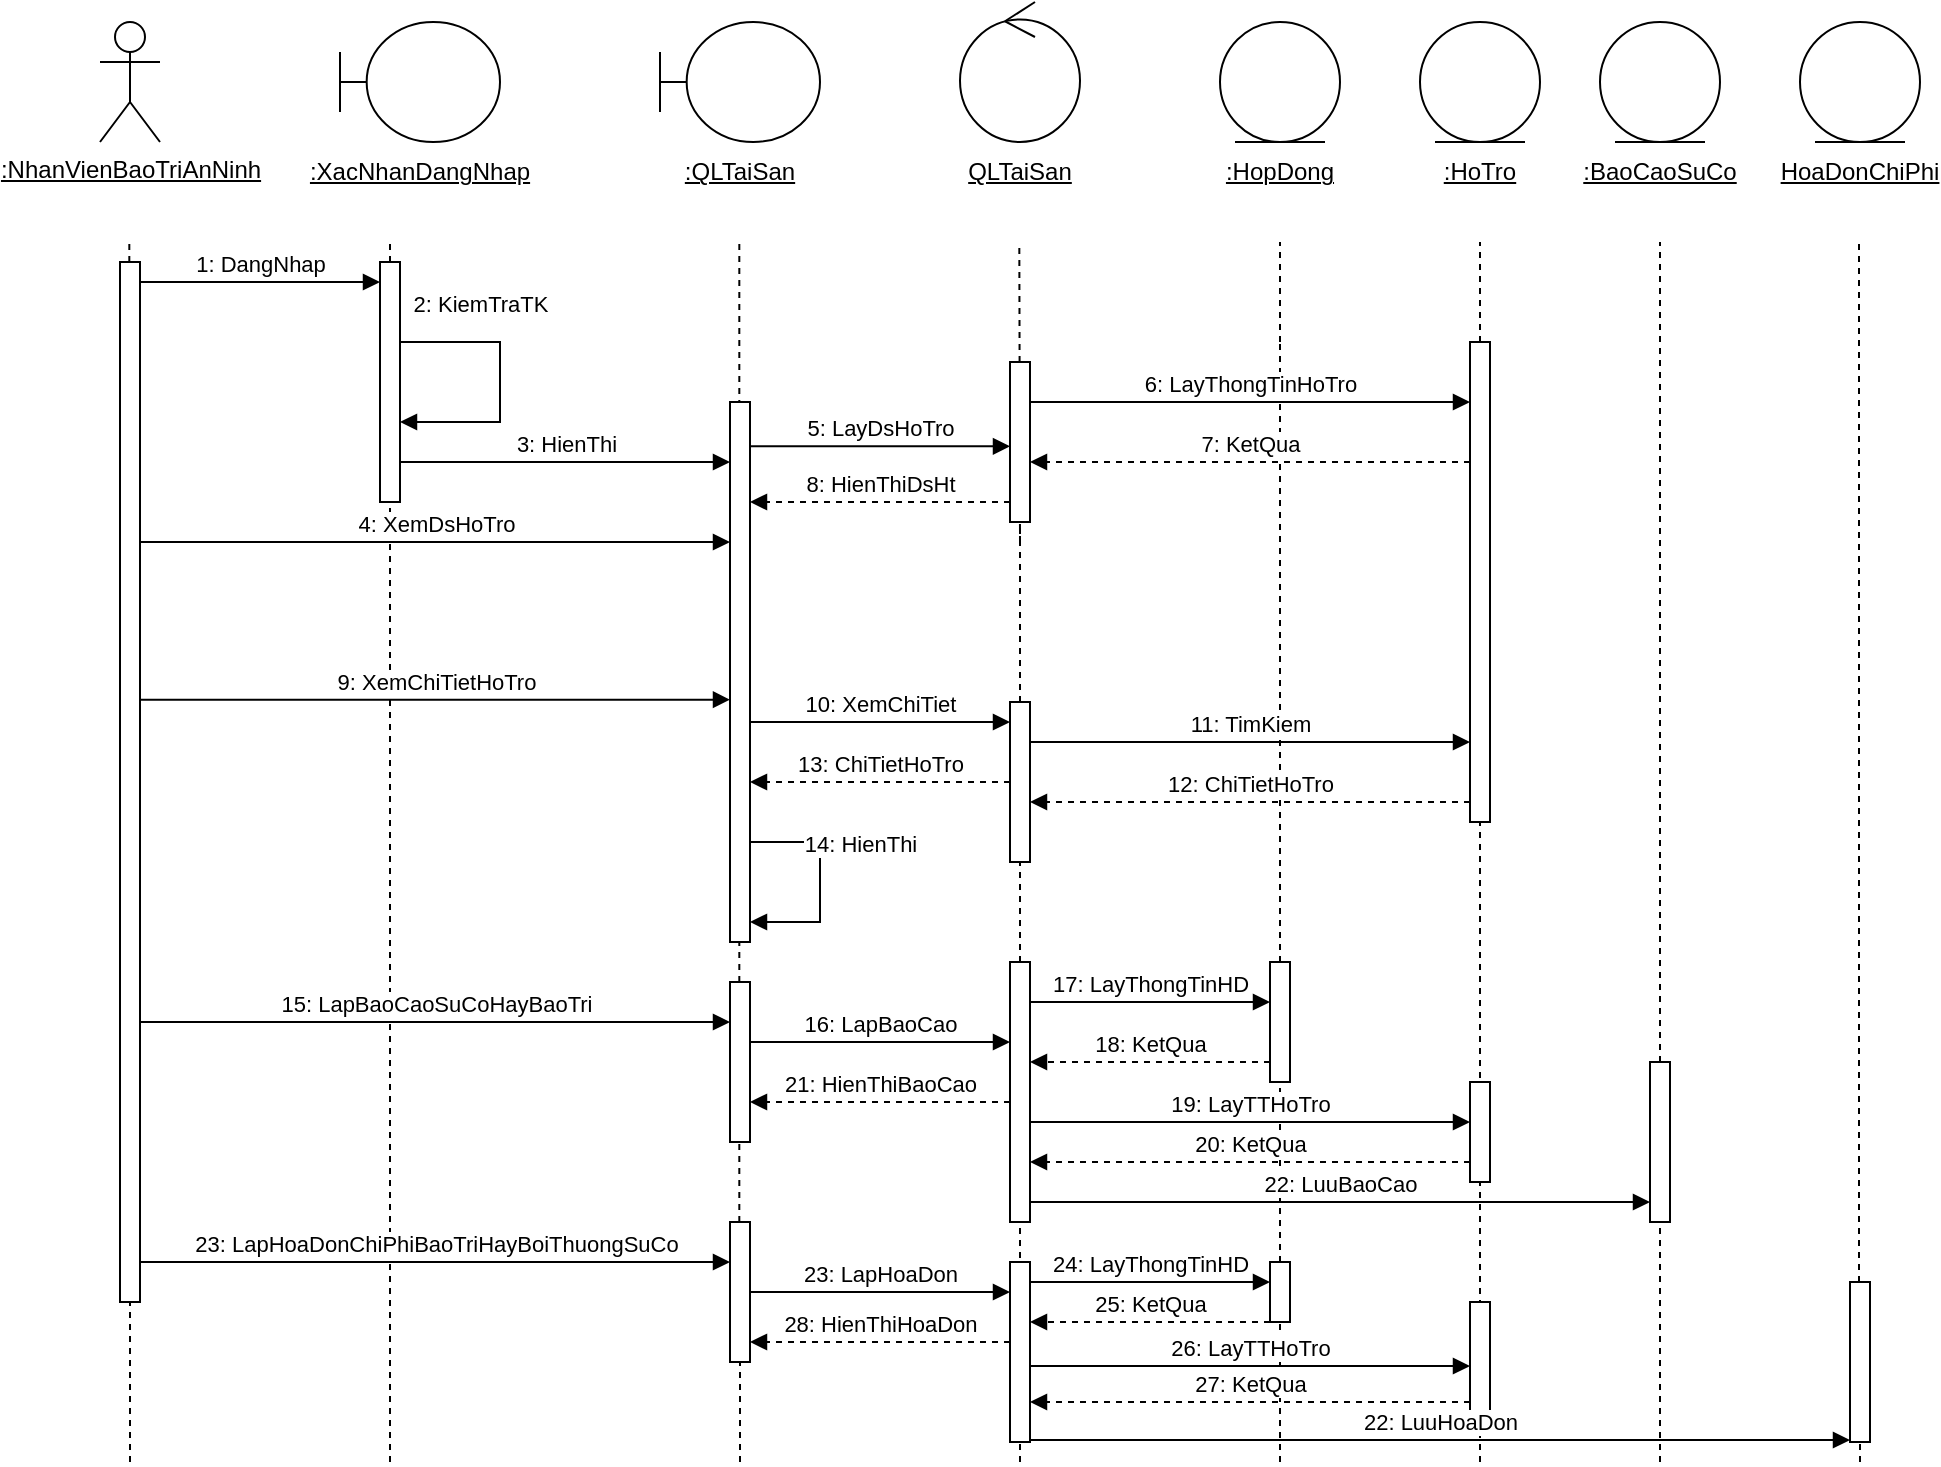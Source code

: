 <mxfile version="24.7.12">
  <diagram name="Page-1" id="13e1069c-82ec-6db2-03f1-153e76fe0fe0">
    <mxGraphModel dx="880" dy="434" grid="1" gridSize="10" guides="1" tooltips="1" connect="1" arrows="1" fold="1" page="1" pageScale="1" pageWidth="1100" pageHeight="850" background="none" math="0" shadow="0">
      <root>
        <mxCell id="0" />
        <mxCell id="1" parent="0" />
        <mxCell id="AtyGMqSUCrH6SP7c8qvr-12" value="&lt;span style=&quot;text-wrap: wrap;&quot;&gt;&lt;u&gt;:NhanVienBaoTriAnNinh&lt;/u&gt;&lt;/span&gt;" style="shape=umlActor;verticalLabelPosition=bottom;verticalAlign=top;html=1;" parent="1" vertex="1">
          <mxGeometry x="130" y="80" width="30" height="60" as="geometry" />
        </mxCell>
        <mxCell id="AtyGMqSUCrH6SP7c8qvr-15" value="" style="shape=umlBoundary;whiteSpace=wrap;html=1;" parent="1" vertex="1">
          <mxGeometry x="250" y="80" width="80" height="60" as="geometry" />
        </mxCell>
        <mxCell id="AtyGMqSUCrH6SP7c8qvr-17" value="" style="shape=umlBoundary;whiteSpace=wrap;html=1;" parent="1" vertex="1">
          <mxGeometry x="410" y="80" width="80" height="60" as="geometry" />
        </mxCell>
        <mxCell id="AtyGMqSUCrH6SP7c8qvr-18" value="" style="ellipse;shape=umlControl;whiteSpace=wrap;html=1;" parent="1" vertex="1">
          <mxGeometry x="560" y="70" width="60" height="70" as="geometry" />
        </mxCell>
        <mxCell id="AtyGMqSUCrH6SP7c8qvr-19" value="" style="ellipse;shape=umlEntity;whiteSpace=wrap;html=1;" parent="1" vertex="1">
          <mxGeometry x="690" y="80" width="60" height="60" as="geometry" />
        </mxCell>
        <mxCell id="AtyGMqSUCrH6SP7c8qvr-21" value="&lt;u&gt;:XacNhanDangNhap&lt;/u&gt;" style="text;html=1;align=center;verticalAlign=middle;whiteSpace=wrap;rounded=0;" parent="1" vertex="1">
          <mxGeometry x="260" y="140" width="60" height="30" as="geometry" />
        </mxCell>
        <mxCell id="AtyGMqSUCrH6SP7c8qvr-22" value="&lt;u&gt;:QLTaiSan&lt;/u&gt;" style="text;html=1;align=center;verticalAlign=middle;whiteSpace=wrap;rounded=0;" parent="1" vertex="1">
          <mxGeometry x="420" y="140" width="60" height="30" as="geometry" />
        </mxCell>
        <mxCell id="AtyGMqSUCrH6SP7c8qvr-24" value="&lt;u&gt;QLTaiSan&lt;/u&gt;" style="text;html=1;align=center;verticalAlign=middle;whiteSpace=wrap;rounded=0;" parent="1" vertex="1">
          <mxGeometry x="560" y="140" width="60" height="30" as="geometry" />
        </mxCell>
        <mxCell id="AtyGMqSUCrH6SP7c8qvr-25" value="&lt;u&gt;:HopDong&lt;/u&gt;" style="text;html=1;align=center;verticalAlign=middle;whiteSpace=wrap;rounded=0;" parent="1" vertex="1">
          <mxGeometry x="690" y="140" width="60" height="30" as="geometry" />
        </mxCell>
        <mxCell id="AtyGMqSUCrH6SP7c8qvr-27" value="" style="endArrow=none;dashed=1;html=1;rounded=0;" parent="1" source="AtyGMqSUCrH6SP7c8qvr-28" edge="1">
          <mxGeometry width="50" height="50" relative="1" as="geometry">
            <mxPoint x="145" y="530" as="sourcePoint" />
            <mxPoint x="144.66" y="190" as="targetPoint" />
          </mxGeometry>
        </mxCell>
        <mxCell id="AtyGMqSUCrH6SP7c8qvr-29" value="" style="endArrow=none;dashed=1;html=1;rounded=0;" parent="1" target="AtyGMqSUCrH6SP7c8qvr-28" edge="1">
          <mxGeometry width="50" height="50" relative="1" as="geometry">
            <mxPoint x="145" y="800" as="sourcePoint" />
            <mxPoint x="144.66" y="190" as="targetPoint" />
          </mxGeometry>
        </mxCell>
        <mxCell id="AtyGMqSUCrH6SP7c8qvr-28" value="" style="html=1;points=[[0,0,0,0,5],[0,1,0,0,-5],[1,0,0,0,5],[1,1,0,0,-5]];perimeter=orthogonalPerimeter;outlineConnect=0;targetShapes=umlLifeline;portConstraint=eastwest;newEdgeStyle={&quot;curved&quot;:0,&quot;rounded&quot;:0};" parent="1" vertex="1">
          <mxGeometry x="140" y="200" width="10" height="520" as="geometry" />
        </mxCell>
        <mxCell id="AtyGMqSUCrH6SP7c8qvr-31" value="" style="endArrow=none;dashed=1;html=1;rounded=0;" parent="1" source="AtyGMqSUCrH6SP7c8qvr-30" edge="1">
          <mxGeometry width="50" height="50" relative="1" as="geometry">
            <mxPoint x="280" y="520" as="sourcePoint" />
            <mxPoint x="275" y="190" as="targetPoint" />
          </mxGeometry>
        </mxCell>
        <mxCell id="AtyGMqSUCrH6SP7c8qvr-32" value="" style="endArrow=none;dashed=1;html=1;rounded=0;" parent="1" target="AtyGMqSUCrH6SP7c8qvr-30" edge="1">
          <mxGeometry width="50" height="50" relative="1" as="geometry">
            <mxPoint x="275" y="800" as="sourcePoint" />
            <mxPoint x="280" y="190" as="targetPoint" />
            <Array as="points" />
          </mxGeometry>
        </mxCell>
        <mxCell id="AtyGMqSUCrH6SP7c8qvr-30" value="" style="html=1;points=[[0,0,0,0,5],[0,1,0,0,-5],[1,0,0,0,5],[1,1,0,0,-5]];perimeter=orthogonalPerimeter;outlineConnect=0;targetShapes=umlLifeline;portConstraint=eastwest;newEdgeStyle={&quot;curved&quot;:0,&quot;rounded&quot;:0};" parent="1" vertex="1">
          <mxGeometry x="270" y="200" width="10" height="120" as="geometry" />
        </mxCell>
        <mxCell id="AtyGMqSUCrH6SP7c8qvr-33" value="" style="endArrow=none;dashed=1;html=1;rounded=0;" parent="1" source="0RbYFr9OMcQWFjXoGP7B-10" edge="1">
          <mxGeometry width="50" height="50" relative="1" as="geometry">
            <mxPoint x="450" y="760" as="sourcePoint" />
            <mxPoint x="449.66" y="190" as="targetPoint" />
          </mxGeometry>
        </mxCell>
        <mxCell id="AtyGMqSUCrH6SP7c8qvr-35" value="" style="endArrow=none;dashed=1;html=1;rounded=0;" parent="1" edge="1">
          <mxGeometry width="50" height="50" relative="1" as="geometry">
            <mxPoint x="590" y="340" as="sourcePoint" />
            <mxPoint x="589.66" y="190" as="targetPoint" />
          </mxGeometry>
        </mxCell>
        <mxCell id="AtyGMqSUCrH6SP7c8qvr-36" value="" style="endArrow=none;dashed=1;html=1;rounded=0;" parent="1" edge="1">
          <mxGeometry width="50" height="50" relative="1" as="geometry">
            <mxPoint x="720" y="240" as="sourcePoint" />
            <mxPoint x="720" y="190" as="targetPoint" />
            <Array as="points">
              <mxPoint x="720" y="230" />
            </Array>
          </mxGeometry>
        </mxCell>
        <mxCell id="AtyGMqSUCrH6SP7c8qvr-38" value="" style="endArrow=none;dashed=1;html=1;rounded=0;" parent="1" source="n2S43AshbY4P0RV788_K-32" target="7baba1c4bc27f4b0-19" edge="1">
          <mxGeometry width="50" height="50" relative="1" as="geometry">
            <mxPoint x="590" y="640" as="sourcePoint" />
            <mxPoint x="589.66" y="190" as="targetPoint" />
          </mxGeometry>
        </mxCell>
        <mxCell id="7baba1c4bc27f4b0-19" value="" style="html=1;points=[];perimeter=orthogonalPerimeter;rounded=0;shadow=0;comic=0;labelBackgroundColor=none;strokeWidth=1;fontFamily=Verdana;fontSize=12;align=center;" parent="1" vertex="1">
          <mxGeometry x="585" y="420" width="10" height="80" as="geometry" />
        </mxCell>
        <mxCell id="n2S43AshbY4P0RV788_K-4" value="1: DangNhap" style="html=1;verticalAlign=bottom;endArrow=block;curved=0;rounded=0;" parent="1" target="AtyGMqSUCrH6SP7c8qvr-30" edge="1">
          <mxGeometry width="80" relative="1" as="geometry">
            <mxPoint x="150" y="210" as="sourcePoint" />
            <mxPoint x="230" y="210" as="targetPoint" />
          </mxGeometry>
        </mxCell>
        <mxCell id="n2S43AshbY4P0RV788_K-5" value="2: KiemTraTK" style="html=1;verticalAlign=bottom;endArrow=block;curved=0;rounded=0;" parent="1" source="AtyGMqSUCrH6SP7c8qvr-30" target="AtyGMqSUCrH6SP7c8qvr-30" edge="1">
          <mxGeometry x="-0.429" y="10" width="80" relative="1" as="geometry">
            <mxPoint x="280" y="240" as="sourcePoint" />
            <mxPoint x="400" y="240" as="targetPoint" />
            <Array as="points">
              <mxPoint x="330" y="280" />
            </Array>
            <mxPoint as="offset" />
          </mxGeometry>
        </mxCell>
        <mxCell id="n2S43AshbY4P0RV788_K-6" value="" style="html=1;points=[[0,0,0,0,5],[0,1,0,0,-5],[1,0,0,0,5],[1,1,0,0,-5]];perimeter=orthogonalPerimeter;outlineConnect=0;targetShapes=umlLifeline;portConstraint=eastwest;newEdgeStyle={&quot;curved&quot;:0,&quot;rounded&quot;:0};" parent="1" vertex="1">
          <mxGeometry x="445" y="270" width="10" height="270" as="geometry" />
        </mxCell>
        <mxCell id="n2S43AshbY4P0RV788_K-7" value="3: HienThi" style="html=1;verticalAlign=bottom;endArrow=block;curved=0;rounded=0;" parent="1" edge="1">
          <mxGeometry width="80" relative="1" as="geometry">
            <mxPoint x="280.0" y="300" as="sourcePoint" />
            <mxPoint x="445" y="300" as="targetPoint" />
          </mxGeometry>
        </mxCell>
        <mxCell id="n2S43AshbY4P0RV788_K-8" value="4: XemDsHoTro" style="html=1;verticalAlign=bottom;endArrow=block;curved=0;rounded=0;" parent="1" edge="1">
          <mxGeometry width="80" relative="1" as="geometry">
            <mxPoint x="150" y="340" as="sourcePoint" />
            <mxPoint x="445" y="340" as="targetPoint" />
          </mxGeometry>
        </mxCell>
        <mxCell id="n2S43AshbY4P0RV788_K-9" value="5: LayDsHoTro" style="html=1;verticalAlign=bottom;endArrow=block;curved=0;rounded=0;" parent="1" edge="1">
          <mxGeometry width="80" relative="1" as="geometry">
            <mxPoint x="455" y="292.16" as="sourcePoint" />
            <mxPoint x="585" y="292.16" as="targetPoint" />
          </mxGeometry>
        </mxCell>
        <mxCell id="n2S43AshbY4P0RV788_K-11" value="" style="endArrow=none;dashed=1;html=1;rounded=0;" parent="1" source="n2S43AshbY4P0RV788_K-35" edge="1">
          <mxGeometry width="50" height="50" relative="1" as="geometry">
            <mxPoint x="720" y="640" as="sourcePoint" />
            <mxPoint x="720" y="240" as="targetPoint" />
          </mxGeometry>
        </mxCell>
        <mxCell id="n2S43AshbY4P0RV788_K-19" value="9: XemChiTietHoTro" style="html=1;verticalAlign=bottom;endArrow=block;curved=0;rounded=0;" parent="1" edge="1">
          <mxGeometry width="80" relative="1" as="geometry">
            <mxPoint x="150" y="418.82" as="sourcePoint" />
            <mxPoint x="445" y="418.82" as="targetPoint" />
          </mxGeometry>
        </mxCell>
        <mxCell id="n2S43AshbY4P0RV788_K-20" value="10: XemChiTiet" style="html=1;verticalAlign=bottom;endArrow=block;curved=0;rounded=0;" parent="1" edge="1">
          <mxGeometry width="80" relative="1" as="geometry">
            <mxPoint x="455" y="430" as="sourcePoint" />
            <mxPoint x="585" y="430" as="targetPoint" />
          </mxGeometry>
        </mxCell>
        <mxCell id="n2S43AshbY4P0RV788_K-22" value="" style="endArrow=none;dashed=1;html=1;rounded=0;" parent="1" source="7baba1c4bc27f4b0-19" edge="1">
          <mxGeometry width="50" height="50" relative="1" as="geometry">
            <mxPoint x="590" y="420" as="sourcePoint" />
            <mxPoint x="590" y="330" as="targetPoint" />
          </mxGeometry>
        </mxCell>
        <mxCell id="n2S43AshbY4P0RV788_K-24" value="11: TimKiem" style="html=1;verticalAlign=bottom;endArrow=block;curved=0;rounded=0;" parent="1" edge="1">
          <mxGeometry width="80" relative="1" as="geometry">
            <mxPoint x="595" y="440" as="sourcePoint" />
            <mxPoint x="815" y="440" as="targetPoint" />
          </mxGeometry>
        </mxCell>
        <mxCell id="n2S43AshbY4P0RV788_K-25" value="12: ChiTietHoTro" style="html=1;verticalAlign=bottom;endArrow=block;curved=0;rounded=0;dashed=1;" parent="1" edge="1">
          <mxGeometry width="80" relative="1" as="geometry">
            <mxPoint x="815" y="470" as="sourcePoint" />
            <mxPoint x="595" y="470" as="targetPoint" />
            <mxPoint as="offset" />
          </mxGeometry>
        </mxCell>
        <mxCell id="n2S43AshbY4P0RV788_K-26" value="13: ChiTietHoTro" style="html=1;verticalAlign=bottom;endArrow=block;curved=0;rounded=0;dashed=1;" parent="1" source="7baba1c4bc27f4b0-19" target="n2S43AshbY4P0RV788_K-6" edge="1">
          <mxGeometry width="80" relative="1" as="geometry">
            <mxPoint x="575" y="470" as="sourcePoint" />
            <mxPoint x="455" y="470" as="targetPoint" />
          </mxGeometry>
        </mxCell>
        <mxCell id="n2S43AshbY4P0RV788_K-27" value="14: HienThi" style="html=1;verticalAlign=bottom;endArrow=block;curved=0;rounded=0;" parent="1" source="n2S43AshbY4P0RV788_K-6" edge="1">
          <mxGeometry x="-0.182" y="20" width="80" relative="1" as="geometry">
            <mxPoint x="455" y="480" as="sourcePoint" />
            <mxPoint x="455" y="530" as="targetPoint" />
            <Array as="points">
              <mxPoint x="490" y="490" />
              <mxPoint x="490" y="530" />
            </Array>
            <mxPoint as="offset" />
          </mxGeometry>
        </mxCell>
        <mxCell id="n2S43AshbY4P0RV788_K-28" value="15: LapBaoCaoSuCoHayBaoTri" style="html=1;verticalAlign=bottom;endArrow=block;curved=0;rounded=0;" parent="1" edge="1">
          <mxGeometry width="80" relative="1" as="geometry">
            <mxPoint x="150" y="580" as="sourcePoint" />
            <mxPoint x="445" y="580" as="targetPoint" />
          </mxGeometry>
        </mxCell>
        <mxCell id="n2S43AshbY4P0RV788_K-30" value="" style="endArrow=none;dashed=1;html=1;rounded=0;" parent="1" target="n2S43AshbY4P0RV788_K-29" edge="1">
          <mxGeometry width="50" height="50" relative="1" as="geometry">
            <mxPoint x="450" y="610.0" as="sourcePoint" />
            <mxPoint x="449.66" y="190" as="targetPoint" />
          </mxGeometry>
        </mxCell>
        <mxCell id="n2S43AshbY4P0RV788_K-29" value="" style="html=1;points=[[0,0,0,0,5],[0,1,0,0,-5],[1,0,0,0,5],[1,1,0,0,-5]];perimeter=orthogonalPerimeter;outlineConnect=0;targetShapes=umlLifeline;portConstraint=eastwest;newEdgeStyle={&quot;curved&quot;:0,&quot;rounded&quot;:0};" parent="1" vertex="1">
          <mxGeometry x="445" y="560" width="10" height="80" as="geometry" />
        </mxCell>
        <mxCell id="n2S43AshbY4P0RV788_K-31" value="16: LapBaoCao" style="html=1;verticalAlign=bottom;endArrow=block;curved=0;rounded=0;" parent="1" edge="1">
          <mxGeometry width="80" relative="1" as="geometry">
            <mxPoint x="455" y="590.0" as="sourcePoint" />
            <mxPoint x="585" y="590.0" as="targetPoint" />
          </mxGeometry>
        </mxCell>
        <mxCell id="n2S43AshbY4P0RV788_K-33" value="" style="endArrow=none;dashed=1;html=1;rounded=0;" parent="1" target="n2S43AshbY4P0RV788_K-32" edge="1">
          <mxGeometry width="50" height="50" relative="1" as="geometry">
            <mxPoint x="590" y="630" as="sourcePoint" />
            <mxPoint x="590" y="500" as="targetPoint" />
          </mxGeometry>
        </mxCell>
        <mxCell id="n2S43AshbY4P0RV788_K-32" value="" style="html=1;points=[[0,0,0,0,5],[0,1,0,0,-5],[1,0,0,0,5],[1,1,0,0,-5]];perimeter=orthogonalPerimeter;outlineConnect=0;targetShapes=umlLifeline;portConstraint=eastwest;newEdgeStyle={&quot;curved&quot;:0,&quot;rounded&quot;:0};" parent="1" vertex="1">
          <mxGeometry x="585" y="550" width="10" height="130" as="geometry" />
        </mxCell>
        <mxCell id="n2S43AshbY4P0RV788_K-36" value="" style="endArrow=none;dashed=1;html=1;rounded=0;" parent="1" source="0RbYFr9OMcQWFjXoGP7B-16" target="n2S43AshbY4P0RV788_K-35" edge="1">
          <mxGeometry width="50" height="50" relative="1" as="geometry">
            <mxPoint x="720" y="760" as="sourcePoint" />
            <mxPoint x="720" y="500" as="targetPoint" />
          </mxGeometry>
        </mxCell>
        <mxCell id="on7JFh2dtdzO-HolekuN-8" value="" style="endArrow=none;dashed=1;html=1;rounded=0;" parent="1" edge="1">
          <mxGeometry width="50" height="50" relative="1" as="geometry">
            <mxPoint x="590" y="800" as="sourcePoint" />
            <mxPoint x="590" y="680" as="targetPoint" />
          </mxGeometry>
        </mxCell>
        <mxCell id="on7JFh2dtdzO-HolekuN-11" value="21: HienThiBaoCao" style="html=1;verticalAlign=bottom;endArrow=block;curved=0;rounded=0;dashed=1;" parent="1" edge="1">
          <mxGeometry width="80" relative="1" as="geometry">
            <mxPoint x="585" y="620" as="sourcePoint" />
            <mxPoint x="455" y="620" as="targetPoint" />
          </mxGeometry>
        </mxCell>
        <mxCell id="OnWidaec4P2vZMqHX4JQ-1" value="" style="ellipse;shape=umlEntity;whiteSpace=wrap;html=1;" parent="1" vertex="1">
          <mxGeometry x="790" y="80" width="60" height="60" as="geometry" />
        </mxCell>
        <mxCell id="OnWidaec4P2vZMqHX4JQ-2" value="&lt;u&gt;:HoTro&lt;/u&gt;" style="text;html=1;align=center;verticalAlign=middle;whiteSpace=wrap;rounded=0;" parent="1" vertex="1">
          <mxGeometry x="790" y="140" width="60" height="30" as="geometry" />
        </mxCell>
        <mxCell id="OnWidaec4P2vZMqHX4JQ-4" value="" style="endArrow=none;dashed=1;html=1;rounded=0;" parent="1" source="OnWidaec4P2vZMqHX4JQ-6" edge="1">
          <mxGeometry width="50" height="50" relative="1" as="geometry">
            <mxPoint x="820" y="680" as="sourcePoint" />
            <mxPoint x="820" y="190" as="targetPoint" />
            <Array as="points" />
          </mxGeometry>
        </mxCell>
        <mxCell id="OnWidaec4P2vZMqHX4JQ-7" value="" style="endArrow=none;dashed=1;html=1;rounded=0;" parent="1" target="OnWidaec4P2vZMqHX4JQ-6" edge="1">
          <mxGeometry width="50" height="50" relative="1" as="geometry">
            <mxPoint x="820" y="800" as="sourcePoint" />
            <mxPoint x="820" y="190" as="targetPoint" />
            <Array as="points" />
          </mxGeometry>
        </mxCell>
        <mxCell id="OnWidaec4P2vZMqHX4JQ-6" value="" style="html=1;points=[[0,0,0,0,5],[0,1,0,0,-5],[1,0,0,0,5],[1,1,0,0,-5]];perimeter=orthogonalPerimeter;outlineConnect=0;targetShapes=umlLifeline;portConstraint=eastwest;newEdgeStyle={&quot;curved&quot;:0,&quot;rounded&quot;:0};" parent="1" vertex="1">
          <mxGeometry x="815" y="240" width="10" height="240" as="geometry" />
        </mxCell>
        <mxCell id="n2S43AshbY4P0RV788_K-35" value="" style="html=1;points=[[0,0,0,0,5],[0,1,0,0,-5],[1,0,0,0,5],[1,1,0,0,-5]];perimeter=orthogonalPerimeter;outlineConnect=0;targetShapes=umlLifeline;portConstraint=eastwest;newEdgeStyle={&quot;curved&quot;:0,&quot;rounded&quot;:0};" parent="1" vertex="1">
          <mxGeometry x="715" y="550" width="10" height="60" as="geometry" />
        </mxCell>
        <mxCell id="OnWidaec4P2vZMqHX4JQ-10" value="17: LayThongTinHD" style="html=1;verticalAlign=bottom;endArrow=block;curved=0;rounded=0;" parent="1" target="n2S43AshbY4P0RV788_K-35" edge="1">
          <mxGeometry width="80" relative="1" as="geometry">
            <mxPoint x="595" y="570" as="sourcePoint" />
            <mxPoint x="720" y="570" as="targetPoint" />
          </mxGeometry>
        </mxCell>
        <mxCell id="OnWidaec4P2vZMqHX4JQ-11" value="18: KetQua" style="html=1;verticalAlign=bottom;endArrow=block;curved=0;rounded=0;dashed=1;" parent="1" edge="1">
          <mxGeometry width="80" relative="1" as="geometry">
            <mxPoint x="715" y="600" as="sourcePoint" />
            <mxPoint x="595" y="600" as="targetPoint" />
          </mxGeometry>
        </mxCell>
        <mxCell id="0RbYFr9OMcQWFjXoGP7B-1" value="6: LayThongTinHoTro" style="html=1;verticalAlign=bottom;endArrow=block;curved=0;rounded=0;" parent="1" target="OnWidaec4P2vZMqHX4JQ-6" edge="1">
          <mxGeometry width="80" relative="1" as="geometry">
            <mxPoint x="595" y="270" as="sourcePoint" />
            <mxPoint x="725" y="270" as="targetPoint" />
          </mxGeometry>
        </mxCell>
        <mxCell id="0RbYFr9OMcQWFjXoGP7B-2" value="" style="html=1;points=[[0,0,0,0,5],[0,1,0,0,-5],[1,0,0,0,5],[1,1,0,0,-5]];perimeter=orthogonalPerimeter;outlineConnect=0;targetShapes=umlLifeline;portConstraint=eastwest;newEdgeStyle={&quot;curved&quot;:0,&quot;rounded&quot;:0};" parent="1" vertex="1">
          <mxGeometry x="585" y="250" width="10" height="80" as="geometry" />
        </mxCell>
        <mxCell id="0RbYFr9OMcQWFjXoGP7B-3" value="7: KetQua" style="html=1;verticalAlign=bottom;endArrow=block;curved=0;rounded=0;dashed=1;" parent="1" edge="1">
          <mxGeometry width="80" relative="1" as="geometry">
            <mxPoint x="815" y="300" as="sourcePoint" />
            <mxPoint x="595" y="300" as="targetPoint" />
          </mxGeometry>
        </mxCell>
        <mxCell id="0RbYFr9OMcQWFjXoGP7B-4" value="8: HienThiDsHt" style="html=1;verticalAlign=bottom;endArrow=block;curved=0;rounded=0;dashed=1;" parent="1" source="0RbYFr9OMcQWFjXoGP7B-2" edge="1">
          <mxGeometry width="80" relative="1" as="geometry">
            <mxPoint x="575" y="320" as="sourcePoint" />
            <mxPoint x="455" y="320" as="targetPoint" />
          </mxGeometry>
        </mxCell>
        <mxCell id="0RbYFr9OMcQWFjXoGP7B-5" value="" style="html=1;points=[[0,0,0,0,5],[0,1,0,0,-5],[1,0,0,0,5],[1,1,0,0,-5]];perimeter=orthogonalPerimeter;outlineConnect=0;targetShapes=umlLifeline;portConstraint=eastwest;newEdgeStyle={&quot;curved&quot;:0,&quot;rounded&quot;:0};" parent="1" vertex="1">
          <mxGeometry x="815" y="610" width="10" height="50" as="geometry" />
        </mxCell>
        <mxCell id="0RbYFr9OMcQWFjXoGP7B-6" value="19: LayTTHoTro" style="html=1;verticalAlign=bottom;endArrow=block;curved=0;rounded=0;" parent="1" edge="1">
          <mxGeometry width="80" relative="1" as="geometry">
            <mxPoint x="595" y="630.0" as="sourcePoint" />
            <mxPoint x="815" y="630.0" as="targetPoint" />
          </mxGeometry>
        </mxCell>
        <mxCell id="0RbYFr9OMcQWFjXoGP7B-7" value="20: KetQua" style="html=1;verticalAlign=bottom;endArrow=block;curved=0;rounded=0;dashed=1;" parent="1" edge="1">
          <mxGeometry width="80" relative="1" as="geometry">
            <mxPoint x="815" y="650" as="sourcePoint" />
            <mxPoint x="595" y="650" as="targetPoint" />
            <Array as="points">
              <mxPoint x="770" y="650" />
            </Array>
          </mxGeometry>
        </mxCell>
        <mxCell id="0RbYFr9OMcQWFjXoGP7B-9" value="23: LapHoaDonChiPhiBaoTriHayBoiThuongSuCo" style="html=1;verticalAlign=bottom;endArrow=block;curved=0;rounded=0;" parent="1" edge="1">
          <mxGeometry width="80" relative="1" as="geometry">
            <mxPoint x="150" y="700" as="sourcePoint" />
            <mxPoint x="445" y="700" as="targetPoint" />
          </mxGeometry>
        </mxCell>
        <mxCell id="0RbYFr9OMcQWFjXoGP7B-11" value="" style="endArrow=none;dashed=1;html=1;rounded=0;" parent="1" target="0RbYFr9OMcQWFjXoGP7B-10" edge="1">
          <mxGeometry width="50" height="50" relative="1" as="geometry">
            <mxPoint x="450" y="800" as="sourcePoint" />
            <mxPoint x="449.66" y="190" as="targetPoint" />
          </mxGeometry>
        </mxCell>
        <mxCell id="0RbYFr9OMcQWFjXoGP7B-10" value="" style="html=1;points=[[0,0,0,0,5],[0,1,0,0,-5],[1,0,0,0,5],[1,1,0,0,-5]];perimeter=orthogonalPerimeter;outlineConnect=0;targetShapes=umlLifeline;portConstraint=eastwest;newEdgeStyle={&quot;curved&quot;:0,&quot;rounded&quot;:0};" parent="1" vertex="1">
          <mxGeometry x="445" y="680" width="10" height="70" as="geometry" />
        </mxCell>
        <mxCell id="0RbYFr9OMcQWFjXoGP7B-12" value="23: LapHoaDon" style="html=1;verticalAlign=bottom;endArrow=block;curved=0;rounded=0;" parent="1" source="0RbYFr9OMcQWFjXoGP7B-10" target="0RbYFr9OMcQWFjXoGP7B-13" edge="1">
          <mxGeometry width="80" relative="1" as="geometry">
            <mxPoint x="255" y="800" as="sourcePoint" />
            <mxPoint x="550" y="800" as="targetPoint" />
          </mxGeometry>
        </mxCell>
        <mxCell id="0RbYFr9OMcQWFjXoGP7B-14" value="" style="endArrow=none;dashed=1;html=1;rounded=0;" parent="1" target="0RbYFr9OMcQWFjXoGP7B-13" edge="1">
          <mxGeometry width="50" height="50" relative="1" as="geometry">
            <mxPoint x="590" y="760" as="sourcePoint" />
            <mxPoint x="590" y="670.0" as="targetPoint" />
          </mxGeometry>
        </mxCell>
        <mxCell id="0RbYFr9OMcQWFjXoGP7B-13" value="" style="html=1;points=[[0,0,0,0,5],[0,1,0,0,-5],[1,0,0,0,5],[1,1,0,0,-5]];perimeter=orthogonalPerimeter;outlineConnect=0;targetShapes=umlLifeline;portConstraint=eastwest;newEdgeStyle={&quot;curved&quot;:0,&quot;rounded&quot;:0};" parent="1" vertex="1">
          <mxGeometry x="585" y="700" width="10" height="90" as="geometry" />
        </mxCell>
        <mxCell id="0RbYFr9OMcQWFjXoGP7B-17" value="" style="endArrow=none;dashed=1;html=1;rounded=0;" parent="1" target="0RbYFr9OMcQWFjXoGP7B-16" edge="1">
          <mxGeometry width="50" height="50" relative="1" as="geometry">
            <mxPoint x="720" y="800" as="sourcePoint" />
            <mxPoint x="720" y="610" as="targetPoint" />
          </mxGeometry>
        </mxCell>
        <mxCell id="0RbYFr9OMcQWFjXoGP7B-16" value="" style="html=1;points=[[0,0,0,0,5],[0,1,0,0,-5],[1,0,0,0,5],[1,1,0,0,-5]];perimeter=orthogonalPerimeter;outlineConnect=0;targetShapes=umlLifeline;portConstraint=eastwest;newEdgeStyle={&quot;curved&quot;:0,&quot;rounded&quot;:0};" parent="1" vertex="1">
          <mxGeometry x="715" y="700" width="10" height="30" as="geometry" />
        </mxCell>
        <mxCell id="0RbYFr9OMcQWFjXoGP7B-19" value="" style="endArrow=none;dashed=1;html=1;rounded=0;" parent="1" target="0RbYFr9OMcQWFjXoGP7B-18" edge="1">
          <mxGeometry width="50" height="50" relative="1" as="geometry">
            <mxPoint x="820" y="760" as="sourcePoint" />
            <mxPoint x="820" y="480" as="targetPoint" />
            <Array as="points" />
          </mxGeometry>
        </mxCell>
        <mxCell id="0RbYFr9OMcQWFjXoGP7B-21" value="24: LayThongTinHD" style="html=1;verticalAlign=bottom;endArrow=block;curved=0;rounded=0;" parent="1" edge="1">
          <mxGeometry width="80" relative="1" as="geometry">
            <mxPoint x="595" y="710" as="sourcePoint" />
            <mxPoint x="715" y="710" as="targetPoint" />
          </mxGeometry>
        </mxCell>
        <mxCell id="0RbYFr9OMcQWFjXoGP7B-22" value="25: KetQua" style="html=1;verticalAlign=bottom;endArrow=block;curved=0;rounded=0;dashed=1;" parent="1" edge="1">
          <mxGeometry width="80" relative="1" as="geometry">
            <mxPoint x="715" y="730" as="sourcePoint" />
            <mxPoint x="595" y="730" as="targetPoint" />
          </mxGeometry>
        </mxCell>
        <mxCell id="0RbYFr9OMcQWFjXoGP7B-23" value="26: LayTTHoTro" style="html=1;verticalAlign=bottom;endArrow=block;curved=0;rounded=0;" parent="1" source="0RbYFr9OMcQWFjXoGP7B-13" edge="1">
          <mxGeometry width="80" relative="1" as="geometry">
            <mxPoint x="595" y="752.42" as="sourcePoint" />
            <mxPoint x="815" y="752.0" as="targetPoint" />
          </mxGeometry>
        </mxCell>
        <mxCell id="0RbYFr9OMcQWFjXoGP7B-24" value="27: KetQua" style="html=1;verticalAlign=bottom;endArrow=block;curved=0;rounded=0;dashed=1;" parent="1" edge="1">
          <mxGeometry width="80" relative="1" as="geometry">
            <mxPoint x="815" y="770" as="sourcePoint" />
            <mxPoint x="595" y="770" as="targetPoint" />
          </mxGeometry>
        </mxCell>
        <mxCell id="0RbYFr9OMcQWFjXoGP7B-25" value="28: HienThiHoaDon" style="html=1;verticalAlign=bottom;endArrow=block;curved=0;rounded=0;dashed=1;" parent="1" edge="1">
          <mxGeometry width="80" relative="1" as="geometry">
            <mxPoint x="585" y="740" as="sourcePoint" />
            <mxPoint x="455" y="740" as="targetPoint" />
          </mxGeometry>
        </mxCell>
        <mxCell id="zX4HfNNmj4mwC9-meNds-1" value="" style="ellipse;shape=umlEntity;whiteSpace=wrap;html=1;" parent="1" vertex="1">
          <mxGeometry x="880" y="80" width="60" height="60" as="geometry" />
        </mxCell>
        <mxCell id="zX4HfNNmj4mwC9-meNds-2" value="&lt;u&gt;:BaoCaoSuCo&lt;/u&gt;" style="text;html=1;align=center;verticalAlign=middle;whiteSpace=wrap;rounded=0;" parent="1" vertex="1">
          <mxGeometry x="880" y="140" width="60" height="30" as="geometry" />
        </mxCell>
        <mxCell id="zX4HfNNmj4mwC9-meNds-3" value="" style="ellipse;shape=umlEntity;whiteSpace=wrap;html=1;" parent="1" vertex="1">
          <mxGeometry x="980" y="80" width="60" height="60" as="geometry" />
        </mxCell>
        <mxCell id="zX4HfNNmj4mwC9-meNds-4" value="&lt;u&gt;HoaDonChiPhi&lt;/u&gt;" style="text;html=1;align=center;verticalAlign=middle;whiteSpace=wrap;rounded=0;" parent="1" vertex="1">
          <mxGeometry x="980" y="140" width="60" height="30" as="geometry" />
        </mxCell>
        <mxCell id="zX4HfNNmj4mwC9-meNds-5" value="" style="html=1;verticalAlign=bottom;endArrow=block;curved=0;rounded=0;dashed=1;" parent="1" target="0RbYFr9OMcQWFjXoGP7B-18" edge="1">
          <mxGeometry width="80" relative="1" as="geometry">
            <mxPoint x="815" y="749.31" as="sourcePoint" />
            <mxPoint x="595" y="749.31" as="targetPoint" />
          </mxGeometry>
        </mxCell>
        <mxCell id="0RbYFr9OMcQWFjXoGP7B-18" value="" style="html=1;points=[[0,0,0,0,5],[0,1,0,0,-5],[1,0,0,0,5],[1,1,0,0,-5]];perimeter=orthogonalPerimeter;outlineConnect=0;targetShapes=umlLifeline;portConstraint=eastwest;newEdgeStyle={&quot;curved&quot;:0,&quot;rounded&quot;:0};" parent="1" vertex="1">
          <mxGeometry x="815" y="720" width="10" height="60" as="geometry" />
        </mxCell>
        <mxCell id="zX4HfNNmj4mwC9-meNds-6" value="" style="endArrow=none;dashed=1;html=1;rounded=0;" parent="1" source="zX4HfNNmj4mwC9-meNds-7" edge="1">
          <mxGeometry width="50" height="50" relative="1" as="geometry">
            <mxPoint x="910" y="800" as="sourcePoint" />
            <mxPoint x="910" y="190" as="targetPoint" />
            <Array as="points" />
          </mxGeometry>
        </mxCell>
        <mxCell id="zX4HfNNmj4mwC9-meNds-8" value="" style="endArrow=none;dashed=1;html=1;rounded=0;" parent="1" target="zX4HfNNmj4mwC9-meNds-7" edge="1">
          <mxGeometry width="50" height="50" relative="1" as="geometry">
            <mxPoint x="910" y="800" as="sourcePoint" />
            <mxPoint x="910" y="190" as="targetPoint" />
            <Array as="points" />
          </mxGeometry>
        </mxCell>
        <mxCell id="zX4HfNNmj4mwC9-meNds-7" value="" style="html=1;points=[[0,0,0,0,5],[0,1,0,0,-5],[1,0,0,0,5],[1,1,0,0,-5]];perimeter=orthogonalPerimeter;outlineConnect=0;targetShapes=umlLifeline;portConstraint=eastwest;newEdgeStyle={&quot;curved&quot;:0,&quot;rounded&quot;:0};" parent="1" vertex="1">
          <mxGeometry x="905" y="600" width="10" height="80" as="geometry" />
        </mxCell>
        <mxCell id="zX4HfNNmj4mwC9-meNds-9" value="22: LuuBaoCao" style="html=1;verticalAlign=bottom;endArrow=block;curved=0;rounded=0;" parent="1" target="zX4HfNNmj4mwC9-meNds-7" edge="1">
          <mxGeometry width="80" relative="1" as="geometry">
            <mxPoint x="595" y="670.0" as="sourcePoint" />
            <mxPoint x="725" y="670.0" as="targetPoint" />
          </mxGeometry>
        </mxCell>
        <mxCell id="zX4HfNNmj4mwC9-meNds-11" value="" style="endArrow=none;dashed=1;html=1;rounded=0;" parent="1" source="zX4HfNNmj4mwC9-meNds-12" edge="1">
          <mxGeometry width="50" height="50" relative="1" as="geometry">
            <mxPoint x="1010" y="800" as="sourcePoint" />
            <mxPoint x="1009.5" y="190" as="targetPoint" />
            <Array as="points" />
          </mxGeometry>
        </mxCell>
        <mxCell id="zX4HfNNmj4mwC9-meNds-13" value="" style="endArrow=none;dashed=1;html=1;rounded=0;" parent="1" target="zX4HfNNmj4mwC9-meNds-12" edge="1">
          <mxGeometry width="50" height="50" relative="1" as="geometry">
            <mxPoint x="1010" y="800" as="sourcePoint" />
            <mxPoint x="1009.5" y="190" as="targetPoint" />
            <Array as="points" />
          </mxGeometry>
        </mxCell>
        <mxCell id="zX4HfNNmj4mwC9-meNds-12" value="" style="html=1;points=[[0,0,0,0,5],[0,1,0,0,-5],[1,0,0,0,5],[1,1,0,0,-5]];perimeter=orthogonalPerimeter;outlineConnect=0;targetShapes=umlLifeline;portConstraint=eastwest;newEdgeStyle={&quot;curved&quot;:0,&quot;rounded&quot;:0};" parent="1" vertex="1">
          <mxGeometry x="1005" y="710" width="10" height="80" as="geometry" />
        </mxCell>
        <mxCell id="zX4HfNNmj4mwC9-meNds-14" value="22: LuuHoaDon" style="html=1;verticalAlign=bottom;endArrow=block;curved=0;rounded=0;" parent="1" target="zX4HfNNmj4mwC9-meNds-12" edge="1">
          <mxGeometry width="80" relative="1" as="geometry">
            <mxPoint x="595" y="789.0" as="sourcePoint" />
            <mxPoint x="905" y="789" as="targetPoint" />
          </mxGeometry>
        </mxCell>
      </root>
    </mxGraphModel>
  </diagram>
</mxfile>
